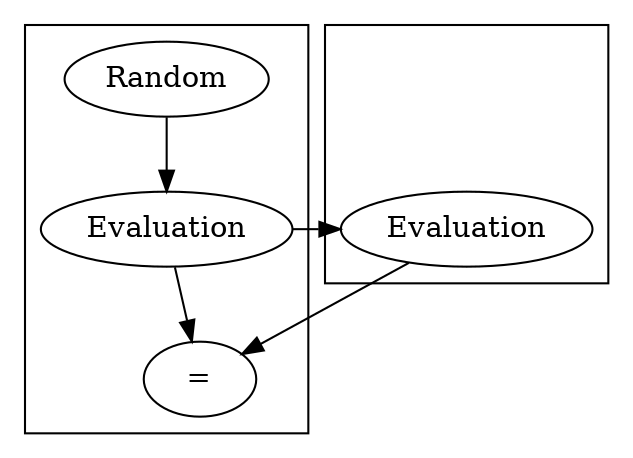 digraph {

    subgraph cluster_0 {
        Input[label="Random" class="disabled"]
        Evaluation[class="disabled"]
        Analysis[label="="]
    }

    subgraph cluster_1 {
        Invis[style=invis]
        Evaluation2[label="Evaluation" class="disabled"]
    }

    Input -> Invis[constraint=false style=invis]
    Invis -> Evaluation2[style=invis]

    Input -> Evaluation[class="disabled"]
    Evaluation -> Analysis[class="disabled"]
    Evaluation -> Evaluation2[constraint=false class="disabled"]
    Evaluation2 -> Analysis[class="disabled"]
}
